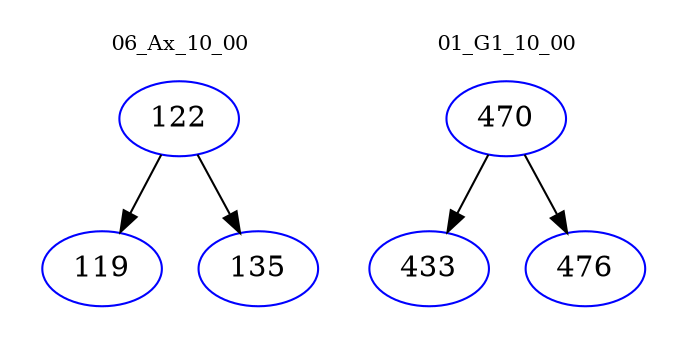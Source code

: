digraph{
subgraph cluster_0 {
color = white
label = "06_Ax_10_00";
fontsize=10;
T0_122 [label="122", color="blue"]
T0_122 -> T0_119 [color="black"]
T0_119 [label="119", color="blue"]
T0_122 -> T0_135 [color="black"]
T0_135 [label="135", color="blue"]
}
subgraph cluster_1 {
color = white
label = "01_G1_10_00";
fontsize=10;
T1_470 [label="470", color="blue"]
T1_470 -> T1_433 [color="black"]
T1_433 [label="433", color="blue"]
T1_470 -> T1_476 [color="black"]
T1_476 [label="476", color="blue"]
}
}
